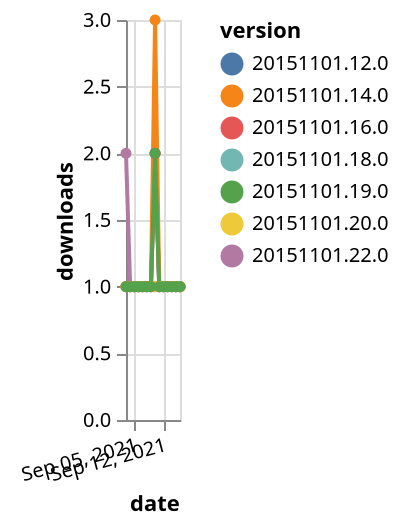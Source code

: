 {"$schema": "https://vega.github.io/schema/vega-lite/v5.json", "description": "A simple bar chart with embedded data.", "data": {"values": [{"date": "2021-09-03", "total": 113, "delta": 2, "version": "20151101.22.0"}, {"date": "2021-09-04", "total": 114, "delta": 1, "version": "20151101.22.0"}, {"date": "2021-09-05", "total": 115, "delta": 1, "version": "20151101.22.0"}, {"date": "2021-09-06", "total": 116, "delta": 1, "version": "20151101.22.0"}, {"date": "2021-09-07", "total": 117, "delta": 1, "version": "20151101.22.0"}, {"date": "2021-09-08", "total": 118, "delta": 1, "version": "20151101.22.0"}, {"date": "2021-09-09", "total": 119, "delta": 1, "version": "20151101.22.0"}, {"date": "2021-09-10", "total": 120, "delta": 1, "version": "20151101.22.0"}, {"date": "2021-09-11", "total": 121, "delta": 1, "version": "20151101.22.0"}, {"date": "2021-09-12", "total": 122, "delta": 1, "version": "20151101.22.0"}, {"date": "2021-09-13", "total": 123, "delta": 1, "version": "20151101.22.0"}, {"date": "2021-09-14", "total": 124, "delta": 1, "version": "20151101.22.0"}, {"date": "2021-09-15", "total": 125, "delta": 1, "version": "20151101.22.0"}, {"date": "2021-09-16", "total": 126, "delta": 1, "version": "20151101.22.0"}, {"date": "2021-09-03", "total": 237, "delta": 1, "version": "20151101.12.0"}, {"date": "2021-09-04", "total": 238, "delta": 1, "version": "20151101.12.0"}, {"date": "2021-09-05", "total": 239, "delta": 1, "version": "20151101.12.0"}, {"date": "2021-09-06", "total": 240, "delta": 1, "version": "20151101.12.0"}, {"date": "2021-09-07", "total": 241, "delta": 1, "version": "20151101.12.0"}, {"date": "2021-09-08", "total": 242, "delta": 1, "version": "20151101.12.0"}, {"date": "2021-09-09", "total": 243, "delta": 1, "version": "20151101.12.0"}, {"date": "2021-09-10", "total": 245, "delta": 2, "version": "20151101.12.0"}, {"date": "2021-09-11", "total": 246, "delta": 1, "version": "20151101.12.0"}, {"date": "2021-09-12", "total": 247, "delta": 1, "version": "20151101.12.0"}, {"date": "2021-09-13", "total": 248, "delta": 1, "version": "20151101.12.0"}, {"date": "2021-09-14", "total": 249, "delta": 1, "version": "20151101.12.0"}, {"date": "2021-09-15", "total": 250, "delta": 1, "version": "20151101.12.0"}, {"date": "2021-09-16", "total": 251, "delta": 1, "version": "20151101.12.0"}, {"date": "2021-09-03", "total": 150, "delta": 1, "version": "20151101.18.0"}, {"date": "2021-09-04", "total": 151, "delta": 1, "version": "20151101.18.0"}, {"date": "2021-09-05", "total": 152, "delta": 1, "version": "20151101.18.0"}, {"date": "2021-09-06", "total": 153, "delta": 1, "version": "20151101.18.0"}, {"date": "2021-09-07", "total": 154, "delta": 1, "version": "20151101.18.0"}, {"date": "2021-09-08", "total": 155, "delta": 1, "version": "20151101.18.0"}, {"date": "2021-09-09", "total": 156, "delta": 1, "version": "20151101.18.0"}, {"date": "2021-09-10", "total": 157, "delta": 1, "version": "20151101.18.0"}, {"date": "2021-09-11", "total": 158, "delta": 1, "version": "20151101.18.0"}, {"date": "2021-09-12", "total": 159, "delta": 1, "version": "20151101.18.0"}, {"date": "2021-09-13", "total": 160, "delta": 1, "version": "20151101.18.0"}, {"date": "2021-09-14", "total": 161, "delta": 1, "version": "20151101.18.0"}, {"date": "2021-09-15", "total": 162, "delta": 1, "version": "20151101.18.0"}, {"date": "2021-09-16", "total": 163, "delta": 1, "version": "20151101.18.0"}, {"date": "2021-09-03", "total": 165, "delta": 1, "version": "20151101.16.0"}, {"date": "2021-09-04", "total": 166, "delta": 1, "version": "20151101.16.0"}, {"date": "2021-09-05", "total": 167, "delta": 1, "version": "20151101.16.0"}, {"date": "2021-09-06", "total": 168, "delta": 1, "version": "20151101.16.0"}, {"date": "2021-09-07", "total": 169, "delta": 1, "version": "20151101.16.0"}, {"date": "2021-09-08", "total": 170, "delta": 1, "version": "20151101.16.0"}, {"date": "2021-09-09", "total": 171, "delta": 1, "version": "20151101.16.0"}, {"date": "2021-09-10", "total": 173, "delta": 2, "version": "20151101.16.0"}, {"date": "2021-09-11", "total": 174, "delta": 1, "version": "20151101.16.0"}, {"date": "2021-09-12", "total": 175, "delta": 1, "version": "20151101.16.0"}, {"date": "2021-09-13", "total": 176, "delta": 1, "version": "20151101.16.0"}, {"date": "2021-09-14", "total": 177, "delta": 1, "version": "20151101.16.0"}, {"date": "2021-09-15", "total": 178, "delta": 1, "version": "20151101.16.0"}, {"date": "2021-09-16", "total": 179, "delta": 1, "version": "20151101.16.0"}, {"date": "2021-09-03", "total": 168, "delta": 1, "version": "20151101.20.0"}, {"date": "2021-09-04", "total": 169, "delta": 1, "version": "20151101.20.0"}, {"date": "2021-09-05", "total": 170, "delta": 1, "version": "20151101.20.0"}, {"date": "2021-09-06", "total": 171, "delta": 1, "version": "20151101.20.0"}, {"date": "2021-09-07", "total": 172, "delta": 1, "version": "20151101.20.0"}, {"date": "2021-09-08", "total": 173, "delta": 1, "version": "20151101.20.0"}, {"date": "2021-09-09", "total": 174, "delta": 1, "version": "20151101.20.0"}, {"date": "2021-09-10", "total": 175, "delta": 1, "version": "20151101.20.0"}, {"date": "2021-09-11", "total": 176, "delta": 1, "version": "20151101.20.0"}, {"date": "2021-09-12", "total": 177, "delta": 1, "version": "20151101.20.0"}, {"date": "2021-09-13", "total": 178, "delta": 1, "version": "20151101.20.0"}, {"date": "2021-09-14", "total": 179, "delta": 1, "version": "20151101.20.0"}, {"date": "2021-09-15", "total": 180, "delta": 1, "version": "20151101.20.0"}, {"date": "2021-09-16", "total": 181, "delta": 1, "version": "20151101.20.0"}, {"date": "2021-09-03", "total": 294, "delta": 1, "version": "20151101.14.0"}, {"date": "2021-09-04", "total": 295, "delta": 1, "version": "20151101.14.0"}, {"date": "2021-09-05", "total": 296, "delta": 1, "version": "20151101.14.0"}, {"date": "2021-09-06", "total": 297, "delta": 1, "version": "20151101.14.0"}, {"date": "2021-09-07", "total": 298, "delta": 1, "version": "20151101.14.0"}, {"date": "2021-09-08", "total": 299, "delta": 1, "version": "20151101.14.0"}, {"date": "2021-09-09", "total": 300, "delta": 1, "version": "20151101.14.0"}, {"date": "2021-09-10", "total": 303, "delta": 3, "version": "20151101.14.0"}, {"date": "2021-09-11", "total": 304, "delta": 1, "version": "20151101.14.0"}, {"date": "2021-09-12", "total": 305, "delta": 1, "version": "20151101.14.0"}, {"date": "2021-09-13", "total": 306, "delta": 1, "version": "20151101.14.0"}, {"date": "2021-09-14", "total": 307, "delta": 1, "version": "20151101.14.0"}, {"date": "2021-09-15", "total": 308, "delta": 1, "version": "20151101.14.0"}, {"date": "2021-09-16", "total": 309, "delta": 1, "version": "20151101.14.0"}, {"date": "2021-09-03", "total": 133, "delta": 1, "version": "20151101.19.0"}, {"date": "2021-09-04", "total": 134, "delta": 1, "version": "20151101.19.0"}, {"date": "2021-09-05", "total": 135, "delta": 1, "version": "20151101.19.0"}, {"date": "2021-09-06", "total": 136, "delta": 1, "version": "20151101.19.0"}, {"date": "2021-09-07", "total": 137, "delta": 1, "version": "20151101.19.0"}, {"date": "2021-09-08", "total": 138, "delta": 1, "version": "20151101.19.0"}, {"date": "2021-09-09", "total": 139, "delta": 1, "version": "20151101.19.0"}, {"date": "2021-09-10", "total": 141, "delta": 2, "version": "20151101.19.0"}, {"date": "2021-09-11", "total": 142, "delta": 1, "version": "20151101.19.0"}, {"date": "2021-09-12", "total": 143, "delta": 1, "version": "20151101.19.0"}, {"date": "2021-09-13", "total": 144, "delta": 1, "version": "20151101.19.0"}, {"date": "2021-09-14", "total": 145, "delta": 1, "version": "20151101.19.0"}, {"date": "2021-09-15", "total": 146, "delta": 1, "version": "20151101.19.0"}, {"date": "2021-09-16", "total": 147, "delta": 1, "version": "20151101.19.0"}]}, "width": "container", "mark": {"type": "line", "point": {"filled": true}}, "encoding": {"x": {"field": "date", "type": "temporal", "timeUnit": "yearmonthdate", "title": "date", "axis": {"labelAngle": -15}}, "y": {"field": "delta", "type": "quantitative", "title": "downloads"}, "color": {"field": "version", "type": "nominal"}, "tooltip": {"field": "delta"}}}